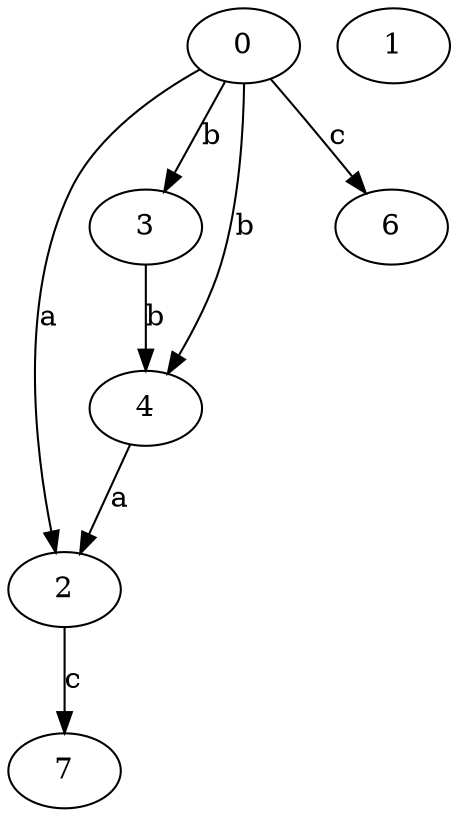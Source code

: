 strict digraph  {
0;
1;
2;
3;
4;
6;
7;
0 -> 2  [label=a];
0 -> 3  [label=b];
0 -> 4  [label=b];
0 -> 6  [label=c];
2 -> 7  [label=c];
3 -> 4  [label=b];
4 -> 2  [label=a];
}
